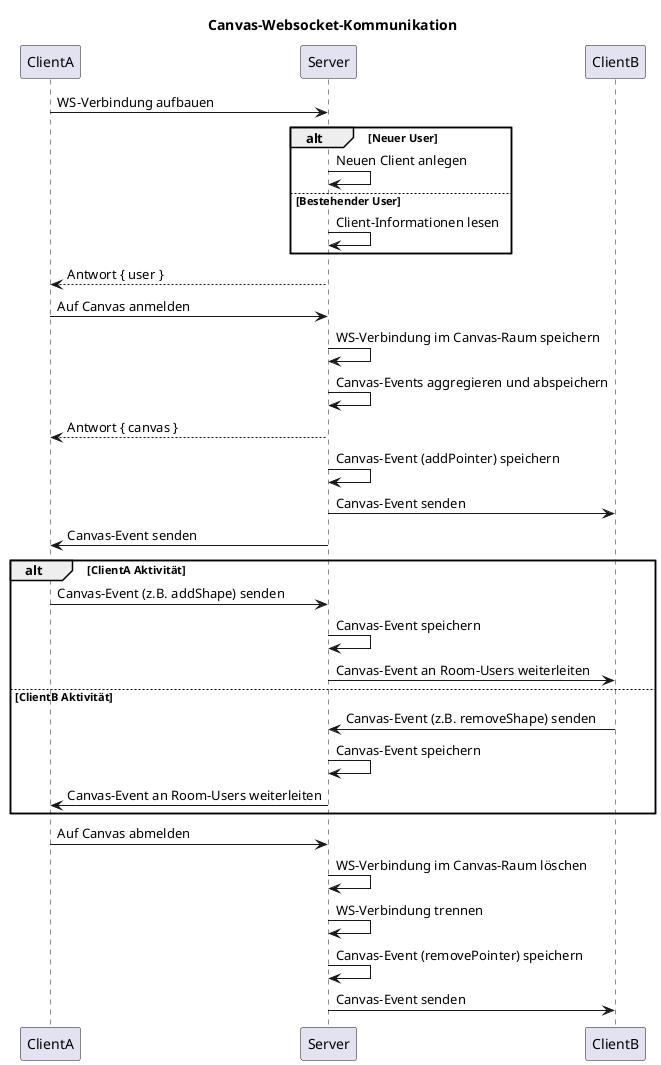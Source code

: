 @startuml canvas-sequence
title Canvas-Websocket-Kommunikation

ClientA -> Server: WS-Verbindung aufbauen
alt Neuer User
Server -> Server: Neuen Client anlegen 
else Bestehender User
Server -> Server: Client-Informationen lesen 
end
Server --> ClientA: Antwort { user }

ClientA -> Server: Auf Canvas anmelden
Server -> Server: WS-Verbindung im Canvas-Raum speichern
Server -> Server: Canvas-Events aggregieren und abspeichern
ClientA <-- Server: Antwort { canvas }
Server -> Server: Canvas-Event (addPointer) speichern
Server -> ClientB: Canvas-Event senden
ClientA <- Server: Canvas-Event senden

alt ClientA Aktivität
ClientA -> Server: Canvas-Event (z.B. addShape) senden
Server -> Server: Canvas-Event speichern
ClientB <- Server: Canvas-Event an Room-Users weiterleiten
else ClientB Aktivität
ClientB -> Server: Canvas-Event (z.B. removeShape) senden
Server -> Server: Canvas-Event speichern
ClientA <- Server: Canvas-Event an Room-Users weiterleiten
end

ClientA -> Server: Auf Canvas abmelden
Server -> Server: WS-Verbindung im Canvas-Raum löschen
Server -> Server: WS-Verbindung trennen
Server -> Server: Canvas-Event (removePointer) speichern
Server -> ClientB: Canvas-Event senden

@enduml

